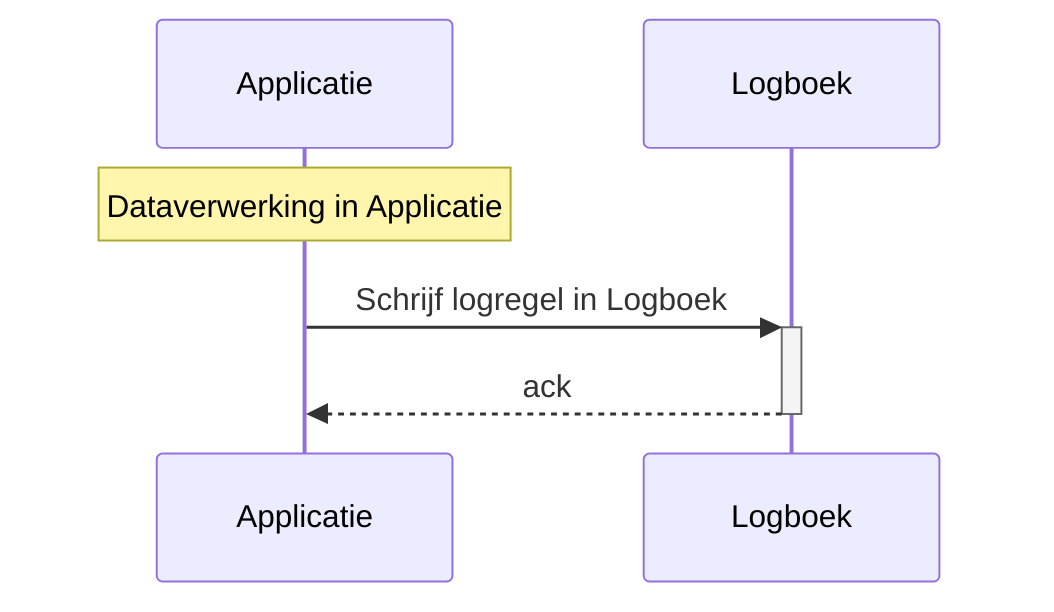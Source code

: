 sequenceDiagram
    participant A as Applicatie
    participant L as Logboek
    Note over A: Dataverwerking in Applicatie
    A->>+L: Schrijf logregel in Logboek
    L-->>-A: ack